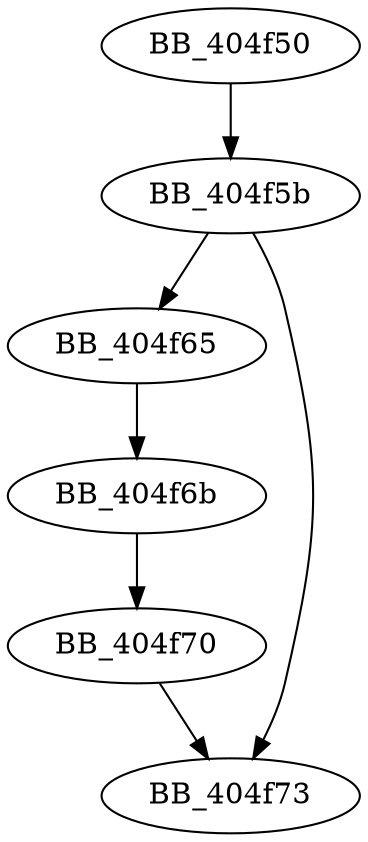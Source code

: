 DiGraph sub_404F50{
BB_404f50->BB_404f5b
BB_404f5b->BB_404f65
BB_404f5b->BB_404f73
BB_404f65->BB_404f6b
BB_404f6b->BB_404f70
BB_404f70->BB_404f73
}
